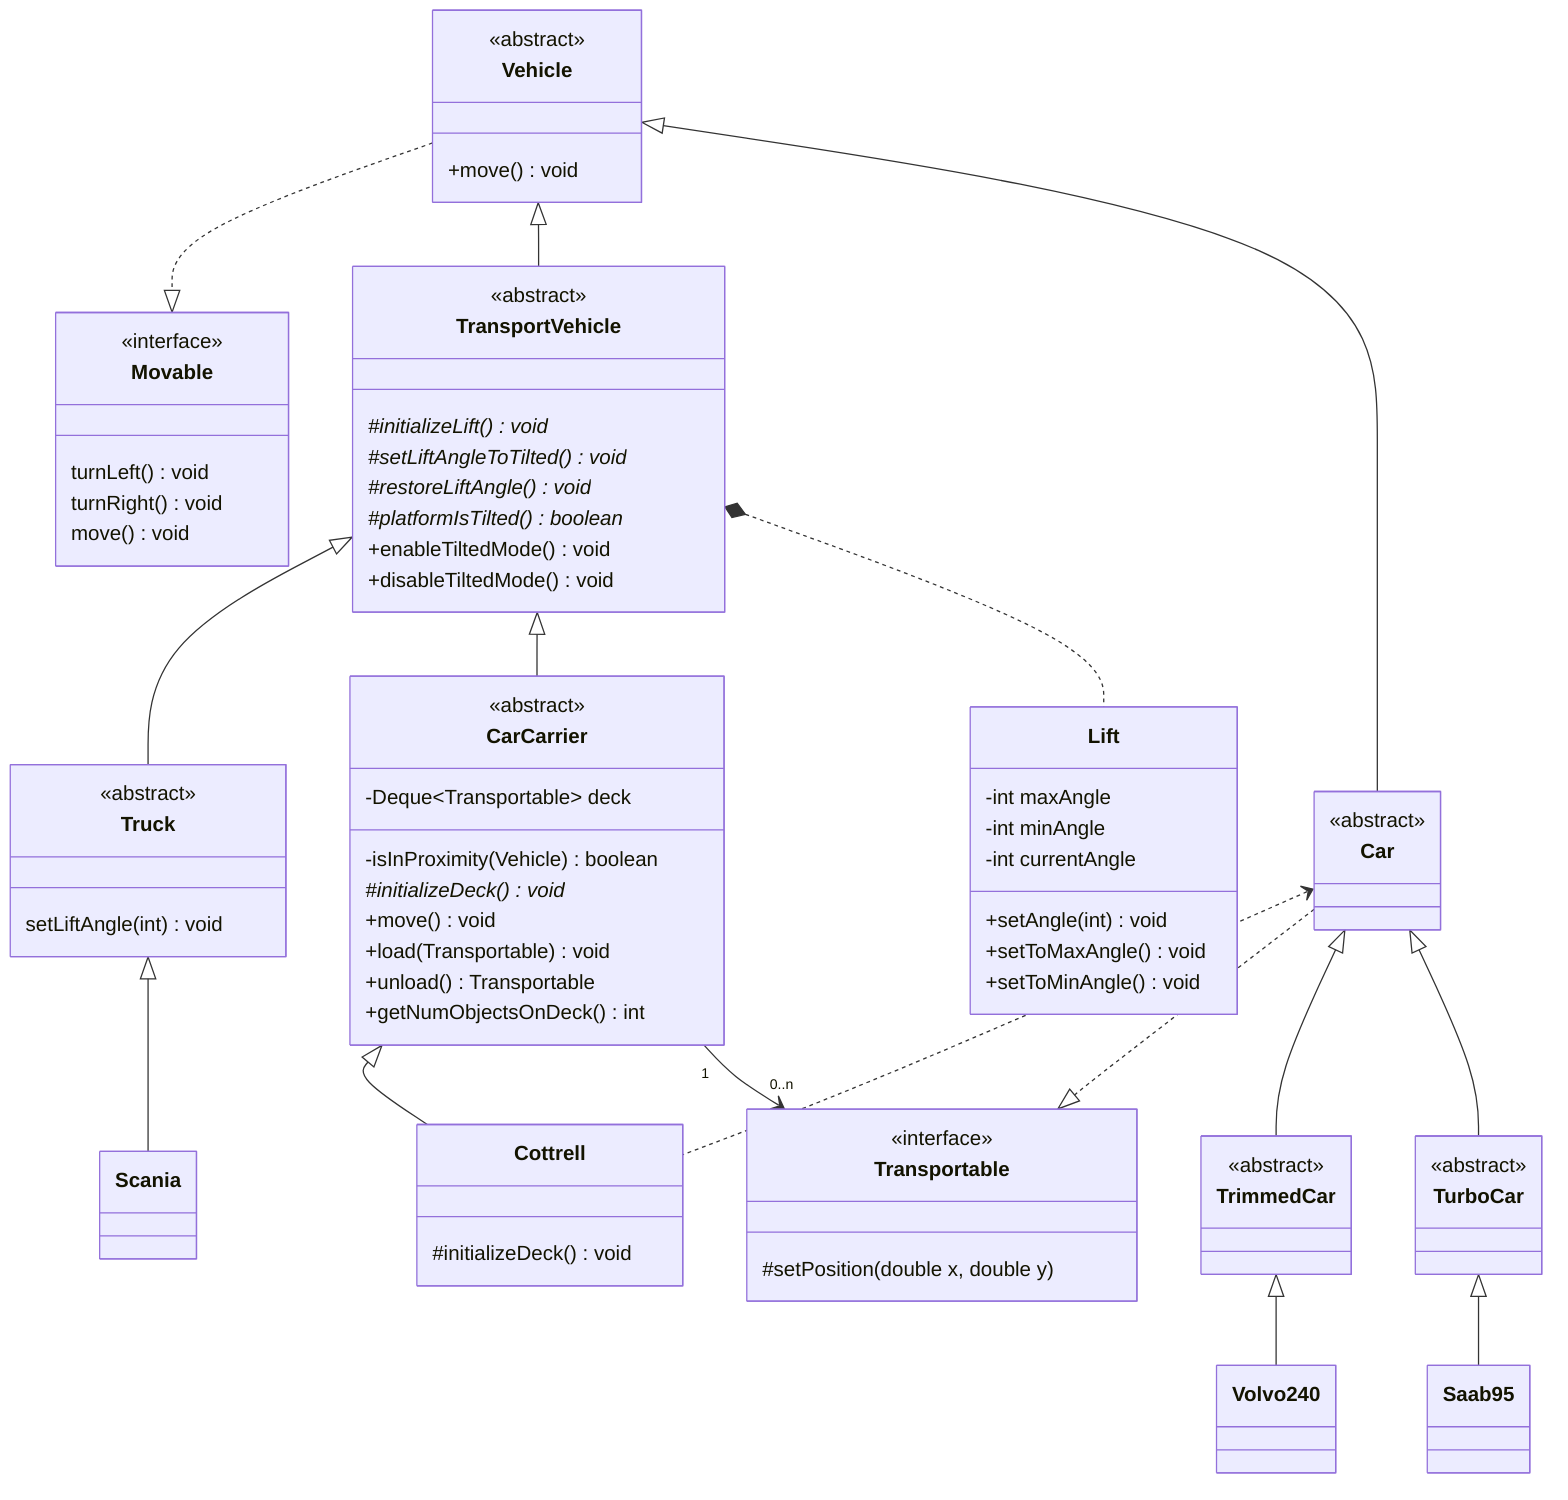 classDiagram

    class Transportable {
      #setPosition(double x, double y)
    }

    class Movable{
      turnLeft() void
      turnRight() void
      move() void
    }

    class Vehicle {
      +move() void
    }

    class TransportVehicle {
      #initializeLift() void*
      #setLiftAngleToTilted() void*
      #restoreLiftAngle() void*
      #platformIsTilted() boolean*
      +enableTiltedMode() void
      +disableTiltedMode() void
    }

    class CarCarrier {
      -Deque~Transportable~ deck
      -isInProximity(Vehicle) boolean
      #initializeDeck() void*
      +move() void
      +load(Transportable) void
      +unload() Transportable
      +getNumObjectsOnDeck() int
    }

    class Cottrell {
      #initializeDeck() void
    }

    class Truck {
      setLiftAngle(int) void
    }

    class Scania {
    }

    class Lift {
      -int maxAngle
      -int minAngle
      -int currentAngle
      +setAngle(int) void
      +setToMaxAngle() void
      +setToMinAngle() void
    }

    class Car {
    }

    class TrimmedCar {
    }

    class TurboCar {
    }

    class Volvo240 {
    }

    class Saab95 {
    }

  <<abstract>> Vehicle
  <<abstract>> TransportVehicle
  <<abstract>> CarCarrier
  <<abstract>> Truck
  <<abstract>> Car
  <<abstract>> TrimmedCar
  <<abstract>> TurboCar
  <<interface>> Movable
  <<interface>> Transportable

  Vehicle ..|> Movable
  Vehicle <|-- TransportVehicle
  Vehicle <|-- Car
  TransportVehicle <|-- Truck
  TransportVehicle <|-- CarCarrier
  TransportVehicle *.. Lift
  Truck <|-- Scania
  CarCarrier <|-- Cottrell
  Car <.. Cottrell
  CarCarrier "1" --> "0..n" Transportable
  Car ..|> Transportable
  Car <|-- TrimmedCar
  Car <|-- TurboCar
  TrimmedCar <|-- Volvo240
  TurboCar <|-- Saab95